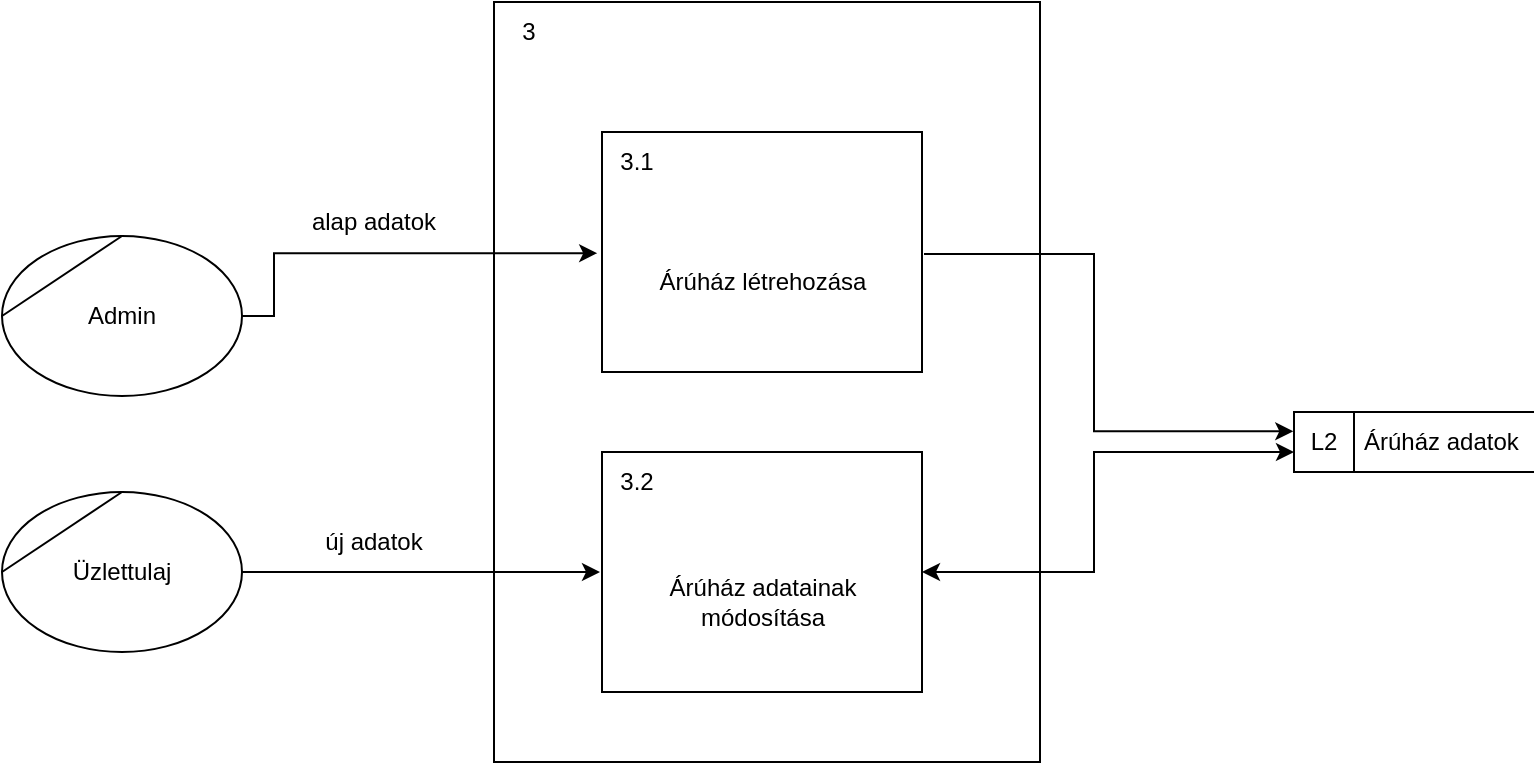 <mxfile version="20.8.20" type="device"><diagram name="Page-1" id="NMR6L8B4IYurHdl7SRT_"><mxGraphModel dx="1979" dy="1143" grid="1" gridSize="10" guides="1" tooltips="1" connect="1" arrows="1" fold="1" page="1" pageScale="1" pageWidth="827" pageHeight="1169" math="0" shadow="0"><root><mxCell id="0"/><mxCell id="1" parent="0"/><mxCell id="O7-FXQ6ETC_wN4sPmJ1M-8" value="" style="html=1;dashed=0;whitespace=wrap;shape=mxgraph.dfd.process;align=center;container=1;collapsible=0;spacingTop=30;movable=1;resizable=1;rotatable=1;deletable=1;editable=1;locked=0;connectable=1;" parent="1" vertex="1"><mxGeometry x="277" y="390" width="273" height="380" as="geometry"/></mxCell><mxCell id="O7-FXQ6ETC_wN4sPmJ1M-9" value="3" style="text;html=1;strokeColor=none;fillColor=none;align=center;verticalAlign=middle;whiteSpace=wrap;rounded=0;movable=0;resizable=0;rotatable=0;cloneable=0;deletable=0;connectable=0;allowArrows=0;pointerEvents=1;editable=0;locked=1;" parent="O7-FXQ6ETC_wN4sPmJ1M-8" vertex="1"><mxGeometry width="35" height="30" as="geometry"/></mxCell><mxCell id="O7-FXQ6ETC_wN4sPmJ1M-27" value="Árúház létrehozása" style="html=1;dashed=0;whitespace=wrap;shape=mxgraph.dfd.process2;align=center;container=1;collapsible=0;spacingTop=30;movable=1;resizable=1;rotatable=1;deletable=1;editable=1;locked=0;connectable=1;" parent="1" vertex="1"><mxGeometry x="331" y="455" width="160" height="120" as="geometry"/></mxCell><mxCell id="O7-FXQ6ETC_wN4sPmJ1M-28" value="3.1" style="text;html=1;strokeColor=none;fillColor=none;align=center;verticalAlign=middle;whiteSpace=wrap;rounded=0;connectable=1;allowArrows=0;editable=1;movable=1;resizable=1;rotatable=1;deletable=1;locked=0;cloneable=0;" parent="O7-FXQ6ETC_wN4sPmJ1M-27" vertex="1"><mxGeometry width="35" height="30" as="geometry"/></mxCell><mxCell id="O7-FXQ6ETC_wN4sPmJ1M-29" value="" style="text;strokeColor=none;fillColor=none;align=left;verticalAlign=middle;whiteSpace=wrap;rounded=0;autosize=1;connectable=1;allowArrows=0;movable=1;resizable=1;rotatable=1;deletable=1;cloneable=0;spacingLeft=6;fontStyle=0;html=1;editable=1;locked=0;" parent="O7-FXQ6ETC_wN4sPmJ1M-27" vertex="1"><mxGeometry x="35" y="-5" width="50" height="40" as="geometry"/></mxCell><mxCell id="O7-FXQ6ETC_wN4sPmJ1M-33" value="Árúház adatainak&lt;br&gt;módosítása" style="html=1;dashed=0;whitespace=wrap;shape=mxgraph.dfd.process2;align=center;container=1;collapsible=0;spacingTop=30;movable=1;resizable=1;rotatable=1;deletable=1;editable=1;locked=0;connectable=1;" parent="1" vertex="1"><mxGeometry x="331" y="615" width="160" height="120" as="geometry"/></mxCell><mxCell id="O7-FXQ6ETC_wN4sPmJ1M-34" value="3.2" style="text;html=1;strokeColor=none;fillColor=none;align=center;verticalAlign=middle;whiteSpace=wrap;rounded=0;connectable=1;allowArrows=0;editable=1;movable=1;resizable=1;rotatable=1;deletable=1;locked=0;cloneable=0;" parent="O7-FXQ6ETC_wN4sPmJ1M-33" vertex="1"><mxGeometry width="35" height="30" as="geometry"/></mxCell><mxCell id="O7-FXQ6ETC_wN4sPmJ1M-35" value="" style="text;strokeColor=none;fillColor=none;align=left;verticalAlign=middle;whiteSpace=wrap;rounded=0;autosize=1;connectable=1;allowArrows=0;movable=1;resizable=1;rotatable=1;deletable=1;cloneable=0;spacingLeft=6;fontStyle=0;html=1;editable=1;locked=0;" parent="O7-FXQ6ETC_wN4sPmJ1M-33" vertex="1"><mxGeometry x="35" y="-5" width="50" height="40" as="geometry"/></mxCell><mxCell id="O7-FXQ6ETC_wN4sPmJ1M-30" style="edgeStyle=orthogonalEdgeStyle;rounded=0;orthogonalLoop=1;jettySize=auto;html=1;exitX=1;exitY=0.5;exitDx=0;exitDy=0;entryX=-0.015;entryY=0.505;entryDx=0;entryDy=0;entryPerimeter=0;startArrow=none;startFill=0;endArrow=classic;endFill=1;movable=1;resizable=1;rotatable=1;deletable=1;editable=1;locked=0;connectable=1;" parent="1" source="O7-FXQ6ETC_wN4sPmJ1M-1" target="O7-FXQ6ETC_wN4sPmJ1M-27" edge="1"><mxGeometry relative="1" as="geometry"><Array as="points"><mxPoint x="167" y="547"/><mxPoint x="167" y="516"/></Array></mxGeometry></mxCell><mxCell id="O7-FXQ6ETC_wN4sPmJ1M-1" value="Admin" style="shape=stencil(tZRtjoMgEIZPw98GJR6gYXfvQe10nZQCAbYft99RNKlW7GajiTGZeeXhnZGBCRka5YCVvGHig5VlwTm9Kb5NYhUc1DElr8qjOmhISojenuGGx9gz0DTgMbaq+GR8T9+0j5C1NYYgaE0YKU86wRQaWsvvCdZv/xhFjvgXiOB7kynLyq+/Y3fVNuBiI79j7OB+db/rgceOi61+3Grg4v9YISmTO9xCHlR9/vb2xxxnzYDW6AK8OfLTeZzO66ynzM5CnqyHBUsn1DqN9UITnWoH/kUY5Iu9PtVUzRY1jx4IGk22K9UioSs+44+uvFxl3bKX1nTZdE12iV8=);whiteSpace=wrap;html=1;movable=1;resizable=1;rotatable=1;deletable=1;editable=1;locked=0;connectable=1;" parent="1" vertex="1"><mxGeometry x="31" y="507" width="120" height="80" as="geometry"/></mxCell><mxCell id="O7-FXQ6ETC_wN4sPmJ1M-2" value="Árúház adatok" style="html=1;dashed=0;whitespace=wrap;shape=mxgraph.dfd.dataStoreID;align=left;spacingLeft=33;container=1;collapsible=0;autosize=0;movable=1;resizable=1;rotatable=1;deletable=1;editable=1;locked=0;connectable=1;" parent="1" vertex="1"><mxGeometry x="677" y="595" width="120" height="30" as="geometry"/></mxCell><mxCell id="O7-FXQ6ETC_wN4sPmJ1M-3" value="L2" style="text;html=1;strokeColor=none;fillColor=none;align=center;verticalAlign=middle;whiteSpace=wrap;rounded=0;movable=1;resizable=1;rotatable=1;cloneable=0;deletable=1;allowArrows=0;connectable=1;editable=1;locked=0;" parent="O7-FXQ6ETC_wN4sPmJ1M-2" vertex="1"><mxGeometry width="30" height="30" as="geometry"/></mxCell><mxCell id="O7-FXQ6ETC_wN4sPmJ1M-36" style="edgeStyle=orthogonalEdgeStyle;rounded=0;orthogonalLoop=1;jettySize=auto;html=1;exitX=1;exitY=0.5;exitDx=0;exitDy=0;startArrow=none;startFill=0;endArrow=classic;endFill=1;movable=1;resizable=1;rotatable=1;deletable=1;editable=1;locked=0;connectable=1;" parent="1" source="O7-FXQ6ETC_wN4sPmJ1M-4" edge="1"><mxGeometry relative="1" as="geometry"><mxPoint x="330" y="675" as="targetPoint"/></mxGeometry></mxCell><mxCell id="O7-FXQ6ETC_wN4sPmJ1M-4" value="Üzlettulaj" style="shape=stencil(tZRtjoMgEIZPw98GJR6gYXfvQe10nZQCAbYft99RNKlW7GajiTGZeeXhnZGBCRka5YCVvGHig5VlwTm9Kb5NYhUc1DElr8qjOmhISojenuGGx9gz0DTgMbaq+GR8T9+0j5C1NYYgaE0YKU86wRQaWsvvCdZv/xhFjvgXiOB7kynLyq+/Y3fVNuBiI79j7OB+db/rgceOi61+3Grg4v9YISmTO9xCHlR9/vb2xxxnzYDW6AK8OfLTeZzO66ynzM5CnqyHBUsn1DqN9UITnWoH/kUY5Iu9PtVUzRY1jx4IGk22K9UioSs+44+uvFxl3bKX1nTZdE12iV8=);whiteSpace=wrap;html=1;movable=1;resizable=1;rotatable=1;deletable=1;editable=1;locked=0;connectable=1;" parent="1" vertex="1"><mxGeometry x="31" y="635" width="120" height="80" as="geometry"/></mxCell><mxCell id="O7-FXQ6ETC_wN4sPmJ1M-31" style="edgeStyle=orthogonalEdgeStyle;rounded=0;orthogonalLoop=1;jettySize=auto;html=1;startArrow=none;startFill=0;endArrow=classic;endFill=1;entryX=-0.003;entryY=0.321;entryDx=0;entryDy=0;entryPerimeter=0;movable=1;resizable=1;rotatable=1;deletable=1;editable=1;locked=0;connectable=1;" parent="1" target="O7-FXQ6ETC_wN4sPmJ1M-2" edge="1"><mxGeometry relative="1" as="geometry"><mxPoint x="492" y="516" as="sourcePoint"/><mxPoint x="676" y="605" as="targetPoint"/><Array as="points"><mxPoint x="577" y="516"/><mxPoint x="577" y="605"/></Array></mxGeometry></mxCell><mxCell id="O7-FXQ6ETC_wN4sPmJ1M-32" value="alap adatok" style="text;html=1;strokeColor=none;fillColor=none;align=center;verticalAlign=middle;whiteSpace=wrap;rounded=0;movable=1;resizable=1;rotatable=1;deletable=1;editable=1;locked=0;connectable=1;" parent="1" vertex="1"><mxGeometry x="177" y="485" width="80" height="30" as="geometry"/></mxCell><mxCell id="O7-FXQ6ETC_wN4sPmJ1M-37" value="új adatok" style="text;html=1;strokeColor=none;fillColor=none;align=center;verticalAlign=middle;whiteSpace=wrap;rounded=0;movable=1;resizable=1;rotatable=1;deletable=1;editable=1;locked=0;connectable=1;" parent="1" vertex="1"><mxGeometry x="177" y="645" width="80" height="30" as="geometry"/></mxCell><mxCell id="O7-FXQ6ETC_wN4sPmJ1M-39" style="edgeStyle=orthogonalEdgeStyle;rounded=0;orthogonalLoop=1;jettySize=auto;html=1;startArrow=classic;startFill=1;endArrow=classic;endFill=1;entryX=0;entryY=0.667;entryDx=0;entryDy=0;entryPerimeter=0;movable=1;resizable=1;rotatable=1;deletable=1;editable=1;locked=0;connectable=1;" parent="1" target="O7-FXQ6ETC_wN4sPmJ1M-2" edge="1"><mxGeometry relative="1" as="geometry"><mxPoint x="491" y="675" as="sourcePoint"/><mxPoint x="667" y="615" as="targetPoint"/><Array as="points"><mxPoint x="577" y="675"/><mxPoint x="577" y="615"/></Array></mxGeometry></mxCell></root></mxGraphModel></diagram></mxfile>